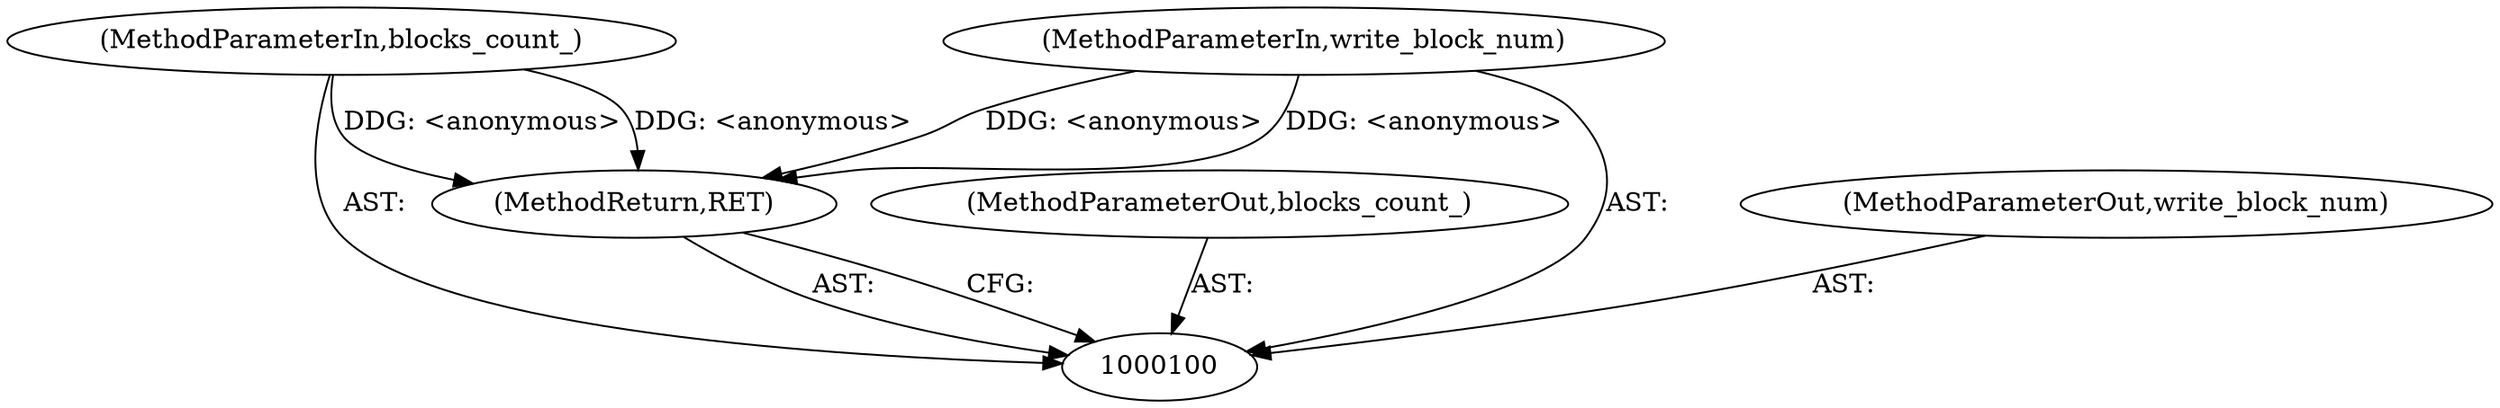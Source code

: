 digraph "0_Chrome_a96567f02a0881561c964e5c11afe9c1af17a5f7" {
"1000101" [label="(MethodParameterIn,blocks_count_)"];
"1000131" [label="(MethodParameterOut,blocks_count_)"];
"1000102" [label="(MethodParameterIn,write_block_num)"];
"1000132" [label="(MethodParameterOut,write_block_num)"];
"1000104" [label="(MethodReturn,RET)"];
"1000101" -> "1000100"  [label="AST: "];
"1000101" -> "1000104"  [label="DDG: <anonymous>"];
"1000131" -> "1000100"  [label="AST: "];
"1000102" -> "1000100"  [label="AST: "];
"1000102" -> "1000104"  [label="DDG: <anonymous>"];
"1000132" -> "1000100"  [label="AST: "];
"1000104" -> "1000100"  [label="AST: "];
"1000104" -> "1000100"  [label="CFG: "];
"1000102" -> "1000104"  [label="DDG: <anonymous>"];
"1000101" -> "1000104"  [label="DDG: <anonymous>"];
}
